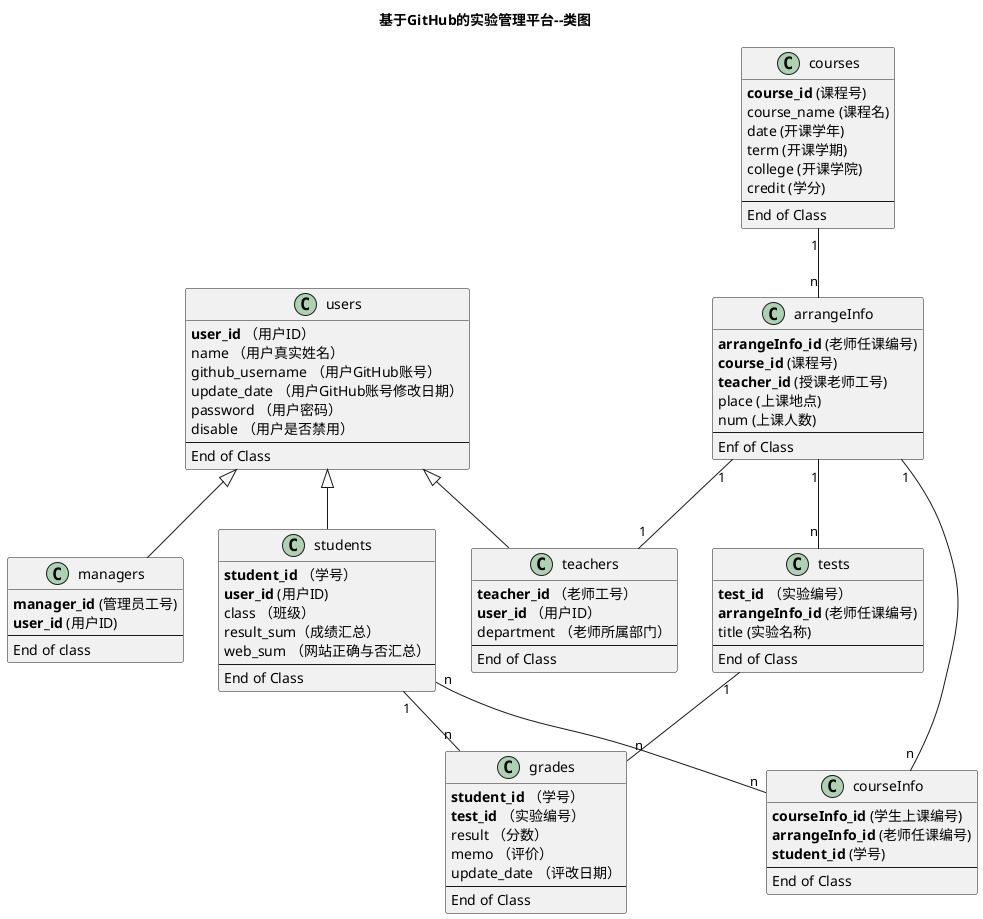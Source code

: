 @startuml
title 基于GitHub的实验管理平台--类图

class users {
    <b>user_id</b> （用户ID）
    name （用户真实姓名）
    github_username （用户GitHub账号）
    update_date （用户GitHub账号修改日期）
    password （用户密码）
    disable （用户是否禁用）
    --
    End of Class
}

class managers {
    <b>manager_id</b> (管理员工号)
    <b>user_id</b> (用户ID)
    --
    End of class
}

class teachers{
    <b>teacher_id</b> （老师工号）
    <b>user_id</b> （用户ID）
    department （老师所属部门）
    --
    End of Class
}

class students{
    <b>student_id</b> （学号）
    <b>user_id</b> (用户ID)
    class （班级）
    result_sum（成绩汇总）
    web_sum （网站正确与否汇总）
    --
    End of Class
}

class courses {
    <b>course_id</b> (课程号)
    course_name (课程名)
    date (开课学年)
    term (开课学期)
    college (开课学院)
    credit (学分)
    --
    End of Class
}

class arrangeInfo{
    <b>arrangeInfo_id</b> (老师任课编号)
    <b>course_id</b> (课程号)
    <b>teacher_id</b> (授课老师工号)
    place (上课地点)
    num (上课人数)
    --
    Enf of Class
}

class courseInfo{
    <b>courseInfo_id</b> (学生上课编号)
    <b>arrangeInfo_id</b> (老师任课编号)
    <b>student_id</b> (学号)
    --
    End of Class
}

class tests {
    <b>test_id</b> （实验编号）
    <b>arrangeInfo_id</b> (老师任课编号)
    title (实验名称)
    --
    End of Class
}

class grades {
    <b>student_id</b> （学号）
    <b>test_id</b> （实验编号）
    result （分数）
    memo （评价）
    update_date （评改日期）
    --
    End of Class
}



users <|-- managers
users <|-- students
users <|-- teachers
courses "1"--"n" arrangeInfo
arrangeInfo "1"--"n" courseInfo
arrangeInfo "1"--"1" teachers
arrangeInfo "1"--"n" tests
students "n"--"n" courseInfo
students "1" -- "n"  grades
tests "1" -- "n"  grades


@enduml